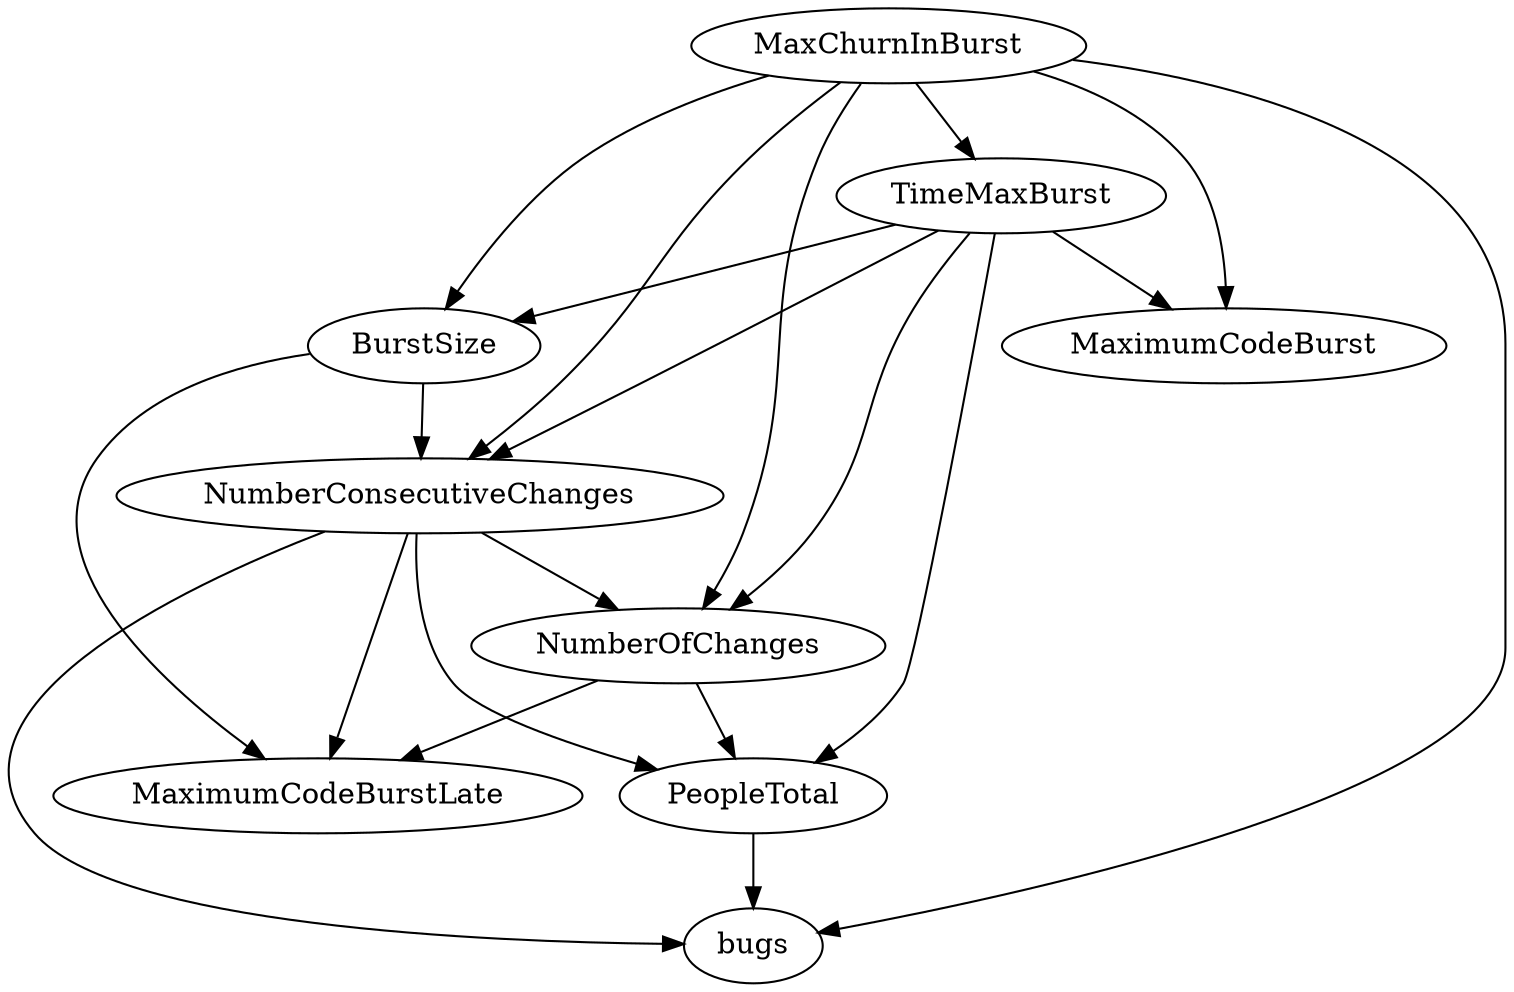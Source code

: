 digraph {
   bugs;
   MaximumCodeBurst;
   NumberOfChanges;
   MaxChurnInBurst;
   BurstSize;
   TimeMaxBurst;
   NumberConsecutiveChanges;
   MaximumCodeBurstLate;
   PeopleTotal;
   NumberOfChanges -> MaximumCodeBurstLate;
   NumberOfChanges -> PeopleTotal;
   MaxChurnInBurst -> bugs;
   MaxChurnInBurst -> MaximumCodeBurst;
   MaxChurnInBurst -> NumberOfChanges;
   MaxChurnInBurst -> BurstSize;
   MaxChurnInBurst -> TimeMaxBurst;
   MaxChurnInBurst -> NumberConsecutiveChanges;
   BurstSize -> NumberConsecutiveChanges;
   BurstSize -> MaximumCodeBurstLate;
   TimeMaxBurst -> MaximumCodeBurst;
   TimeMaxBurst -> NumberOfChanges;
   TimeMaxBurst -> BurstSize;
   TimeMaxBurst -> NumberConsecutiveChanges;
   TimeMaxBurst -> PeopleTotal;
   NumberConsecutiveChanges -> bugs;
   NumberConsecutiveChanges -> NumberOfChanges;
   NumberConsecutiveChanges -> MaximumCodeBurstLate;
   NumberConsecutiveChanges -> PeopleTotal;
   PeopleTotal -> bugs;
}
